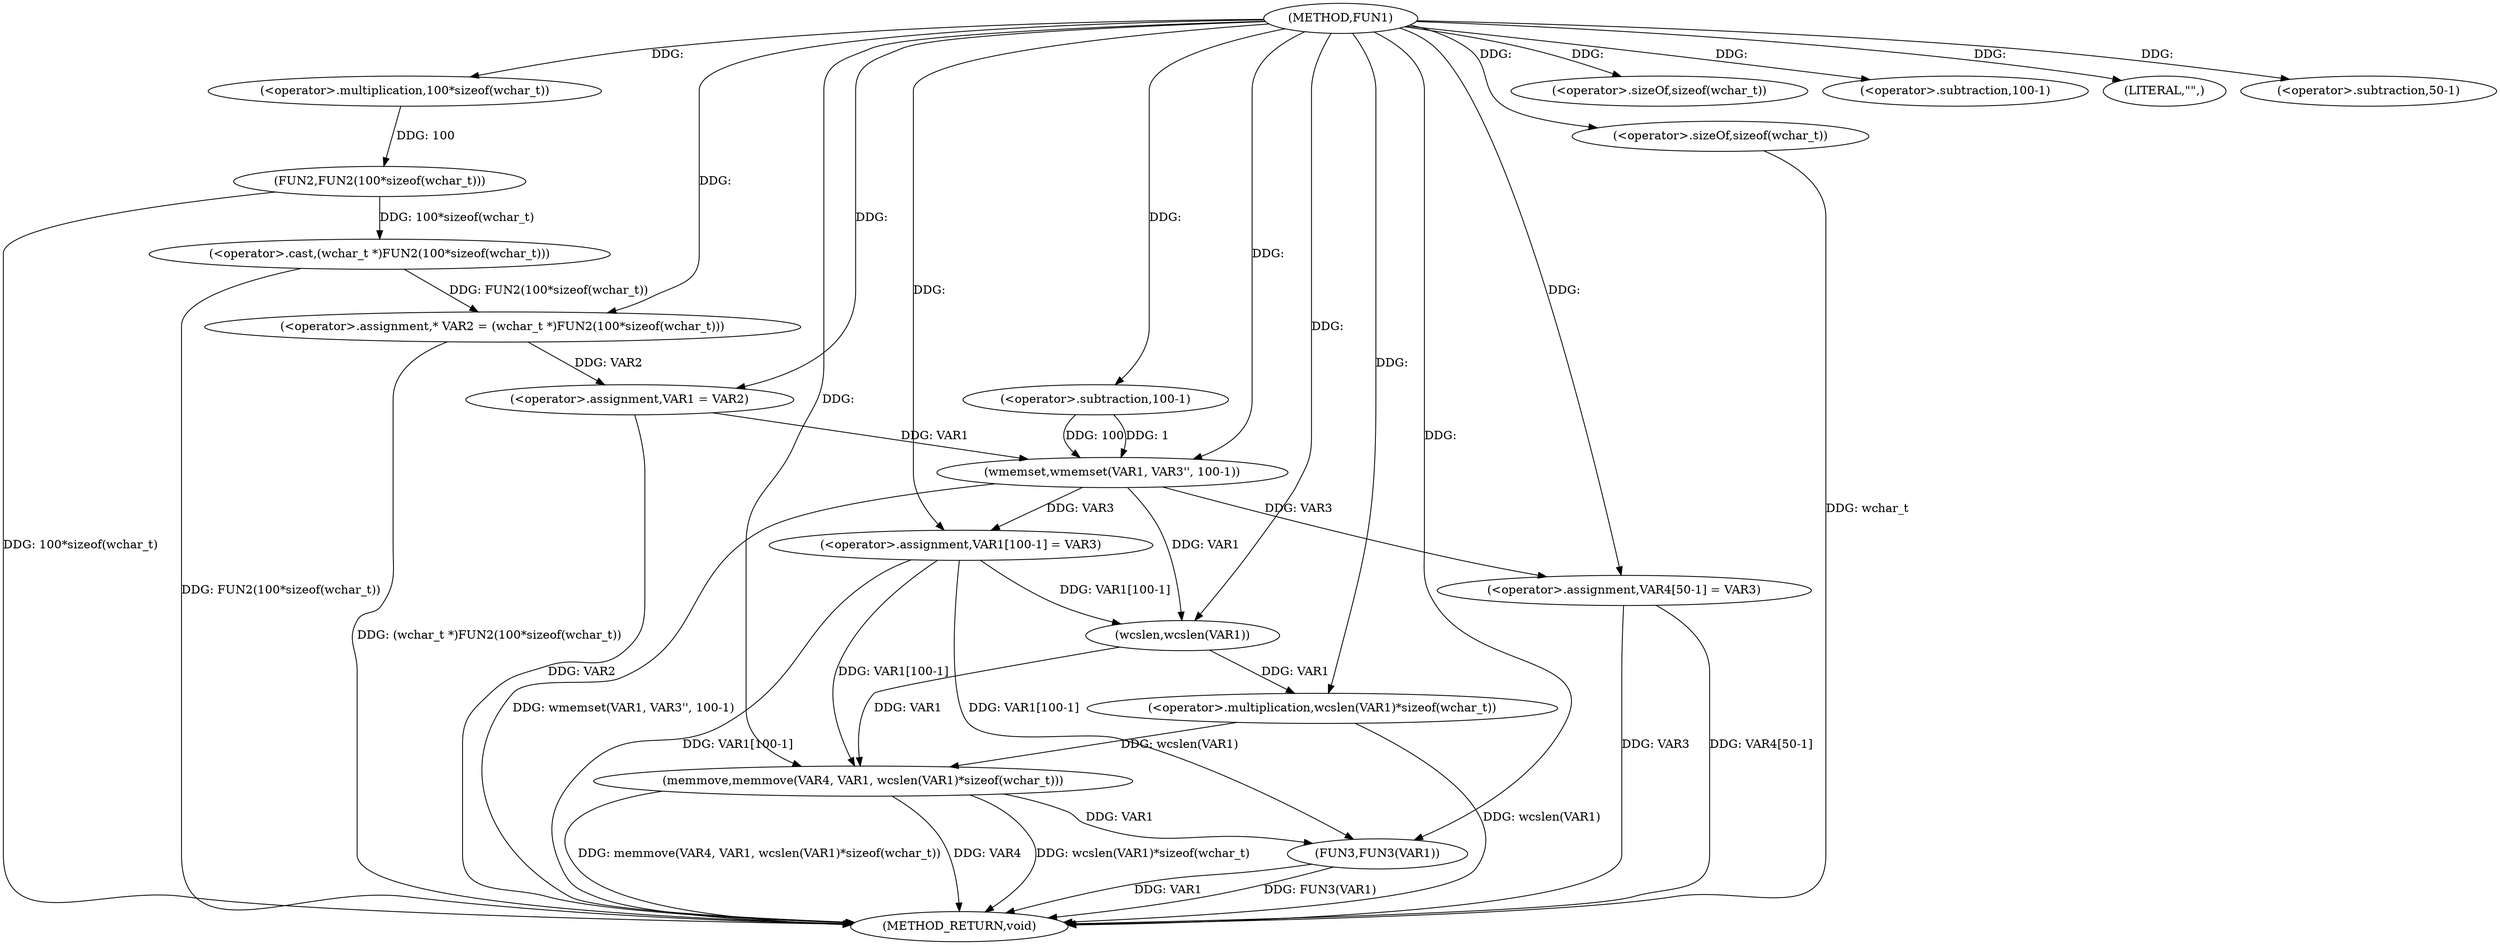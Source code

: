 digraph FUN1 {  
"1000100" [label = "(METHOD,FUN1)" ]
"1000148" [label = "(METHOD_RETURN,void)" ]
"1000104" [label = "(<operator>.assignment,* VAR2 = (wchar_t *)FUN2(100*sizeof(wchar_t)))" ]
"1000106" [label = "(<operator>.cast,(wchar_t *)FUN2(100*sizeof(wchar_t)))" ]
"1000108" [label = "(FUN2,FUN2(100*sizeof(wchar_t)))" ]
"1000109" [label = "(<operator>.multiplication,100*sizeof(wchar_t))" ]
"1000111" [label = "(<operator>.sizeOf,sizeof(wchar_t))" ]
"1000113" [label = "(<operator>.assignment,VAR1 = VAR2)" ]
"1000116" [label = "(wmemset,wmemset(VAR1, VAR3'', 100-1))" ]
"1000119" [label = "(<operator>.subtraction,100-1)" ]
"1000122" [label = "(<operator>.assignment,VAR1[100-1] = VAR3)" ]
"1000125" [label = "(<operator>.subtraction,100-1)" ]
"1000130" [label = "(LITERAL,\"\",)" ]
"1000131" [label = "(memmove,memmove(VAR4, VAR1, wcslen(VAR1)*sizeof(wchar_t)))" ]
"1000134" [label = "(<operator>.multiplication,wcslen(VAR1)*sizeof(wchar_t))" ]
"1000135" [label = "(wcslen,wcslen(VAR1))" ]
"1000137" [label = "(<operator>.sizeOf,sizeof(wchar_t))" ]
"1000139" [label = "(<operator>.assignment,VAR4[50-1] = VAR3)" ]
"1000142" [label = "(<operator>.subtraction,50-1)" ]
"1000146" [label = "(FUN3,FUN3(VAR1))" ]
  "1000106" -> "1000148"  [ label = "DDG: FUN2(100*sizeof(wchar_t))"] 
  "1000139" -> "1000148"  [ label = "DDG: VAR4[50-1]"] 
  "1000131" -> "1000148"  [ label = "DDG: wcslen(VAR1)*sizeof(wchar_t)"] 
  "1000113" -> "1000148"  [ label = "DDG: VAR2"] 
  "1000137" -> "1000148"  [ label = "DDG: wchar_t"] 
  "1000146" -> "1000148"  [ label = "DDG: FUN3(VAR1)"] 
  "1000131" -> "1000148"  [ label = "DDG: memmove(VAR4, VAR1, wcslen(VAR1)*sizeof(wchar_t))"] 
  "1000122" -> "1000148"  [ label = "DDG: VAR1[100-1]"] 
  "1000131" -> "1000148"  [ label = "DDG: VAR4"] 
  "1000134" -> "1000148"  [ label = "DDG: wcslen(VAR1)"] 
  "1000139" -> "1000148"  [ label = "DDG: VAR3"] 
  "1000146" -> "1000148"  [ label = "DDG: VAR1"] 
  "1000116" -> "1000148"  [ label = "DDG: wmemset(VAR1, VAR3'', 100-1)"] 
  "1000104" -> "1000148"  [ label = "DDG: (wchar_t *)FUN2(100*sizeof(wchar_t))"] 
  "1000108" -> "1000148"  [ label = "DDG: 100*sizeof(wchar_t)"] 
  "1000106" -> "1000104"  [ label = "DDG: FUN2(100*sizeof(wchar_t))"] 
  "1000100" -> "1000104"  [ label = "DDG: "] 
  "1000108" -> "1000106"  [ label = "DDG: 100*sizeof(wchar_t)"] 
  "1000109" -> "1000108"  [ label = "DDG: 100"] 
  "1000100" -> "1000109"  [ label = "DDG: "] 
  "1000100" -> "1000111"  [ label = "DDG: "] 
  "1000104" -> "1000113"  [ label = "DDG: VAR2"] 
  "1000100" -> "1000113"  [ label = "DDG: "] 
  "1000113" -> "1000116"  [ label = "DDG: VAR1"] 
  "1000100" -> "1000116"  [ label = "DDG: "] 
  "1000119" -> "1000116"  [ label = "DDG: 100"] 
  "1000119" -> "1000116"  [ label = "DDG: 1"] 
  "1000100" -> "1000119"  [ label = "DDG: "] 
  "1000116" -> "1000122"  [ label = "DDG: VAR3"] 
  "1000100" -> "1000122"  [ label = "DDG: "] 
  "1000100" -> "1000125"  [ label = "DDG: "] 
  "1000100" -> "1000130"  [ label = "DDG: "] 
  "1000100" -> "1000131"  [ label = "DDG: "] 
  "1000122" -> "1000131"  [ label = "DDG: VAR1[100-1]"] 
  "1000135" -> "1000131"  [ label = "DDG: VAR1"] 
  "1000134" -> "1000131"  [ label = "DDG: wcslen(VAR1)"] 
  "1000135" -> "1000134"  [ label = "DDG: VAR1"] 
  "1000116" -> "1000135"  [ label = "DDG: VAR1"] 
  "1000122" -> "1000135"  [ label = "DDG: VAR1[100-1]"] 
  "1000100" -> "1000135"  [ label = "DDG: "] 
  "1000100" -> "1000134"  [ label = "DDG: "] 
  "1000100" -> "1000137"  [ label = "DDG: "] 
  "1000100" -> "1000139"  [ label = "DDG: "] 
  "1000116" -> "1000139"  [ label = "DDG: VAR3"] 
  "1000100" -> "1000142"  [ label = "DDG: "] 
  "1000122" -> "1000146"  [ label = "DDG: VAR1[100-1]"] 
  "1000131" -> "1000146"  [ label = "DDG: VAR1"] 
  "1000100" -> "1000146"  [ label = "DDG: "] 
}
